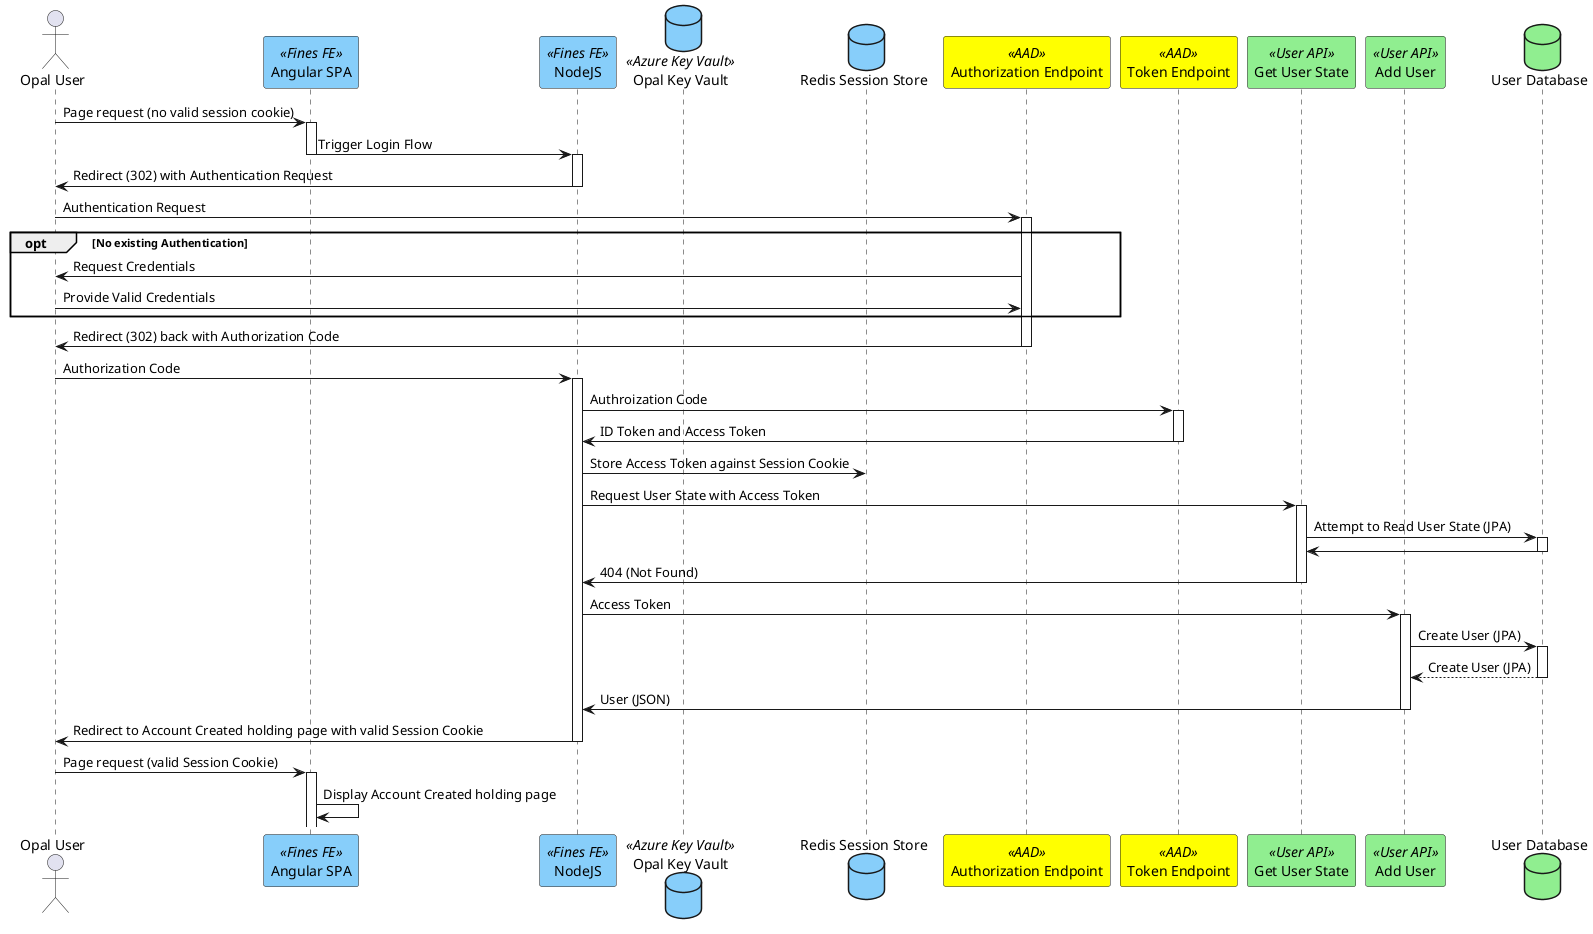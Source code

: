 @startuml "User does not exist"
actor "Opal User" as user
participant "Angular SPA" as finesspa <<Fines FE>> #LightSkyBlue
participant "NodeJS" as finesnode <<Fines FE>> #LightSkyBlue
database "Opal Key Vault" as opalkv <<Azure Key Vault>> #LightSkyBlue
database "Redis Session Store" as redis #LightSkyBlue
participant "Authorization Endpoint" as oidcauth <<AAD>> #Yellow
participant "Token Endpoint" as oidctoken <<AAD>> #Yellow
participant "Get User State" as userstateapi <<User API>> #LightGreen
participant "Add User" as adduserapi <<User API>> #LightGreen
database "User Database" as userdb #LightGreen

user -> finesspa ++ : Page request (no valid session cookie)
finesspa -> finesnode -- : Trigger Login Flow
activate finesnode
user <- finesnode -- : Redirect (302) with Authentication Request
user -> oidcauth ++ : Authentication Request
opt No existing Authentication
  user <- oidcauth : Request Credentials
  user -> oidcauth : Provide Valid Credentials
end
user <- oidcauth -- : Redirect (302) back with Authorization Code
user -> finesnode ++ : Authorization Code
finesnode -> oidctoken ++ : Authroization Code
finesnode <- oidctoken -- : ID Token and Access Token
finesnode -> redis : Store Access Token against Session Cookie
finesnode -> userstateapi ++ : Request User State with Access Token
userstateapi -> userdb ++ : Attempt to Read User State (JPA)
userstateapi <- userdb -- :
finesnode <- userstateapi -- : 404 (Not Found)
finesnode -> adduserapi ++ : Access Token
adduserapi -> userdb ++ : Create User (JPA)
adduserapi <-- userdb -- : Create User (JPA)
finesnode <- adduserapi -- : User (JSON)
user <- finesnode -- : Redirect to Account Created holding page with valid Session Cookie
user -> finesspa ++ : Page request (valid Session Cookie)
finesspa -> finesspa : Display Account Created holding page
@enduml